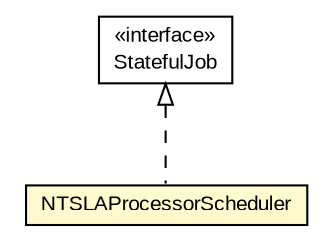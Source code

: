 #!/usr/local/bin/dot
#
# Class diagram 
# Generated by UMLGraph version R5_6-24-gf6e263 (http://www.umlgraph.org/)
#

digraph G {
	edge [fontname="arial",fontsize=10,labelfontname="arial",labelfontsize=10];
	node [fontname="arial",fontsize=10,shape=plaintext];
	nodesep=0.25;
	ranksep=0.5;
	// org.miloss.fgsms.auxsrv.NTSLAProcessorScheduler
	c807747 [label=<<table title="org.miloss.fgsms.auxsrv.NTSLAProcessorScheduler" border="0" cellborder="1" cellspacing="0" cellpadding="2" port="p" bgcolor="lemonChiffon" href="./NTSLAProcessorScheduler.html">
		<tr><td><table border="0" cellspacing="0" cellpadding="1">
<tr><td align="center" balign="center"> NTSLAProcessorScheduler </td></tr>
		</table></td></tr>
		</table>>, URL="./NTSLAProcessorScheduler.html", fontname="arial", fontcolor="black", fontsize=10.0];
	//org.miloss.fgsms.auxsrv.NTSLAProcessorScheduler implements org.quartz.StatefulJob
	c807834:p -> c807747:p [dir=back,arrowtail=empty,style=dashed];
	// org.quartz.StatefulJob
	c807834 [label=<<table title="org.quartz.StatefulJob" border="0" cellborder="1" cellspacing="0" cellpadding="2" port="p" href="http://java.sun.com/j2se/1.4.2/docs/api/org/quartz/StatefulJob.html">
		<tr><td><table border="0" cellspacing="0" cellpadding="1">
<tr><td align="center" balign="center"> &#171;interface&#187; </td></tr>
<tr><td align="center" balign="center"> StatefulJob </td></tr>
		</table></td></tr>
		</table>>, URL="http://java.sun.com/j2se/1.4.2/docs/api/org/quartz/StatefulJob.html", fontname="arial", fontcolor="black", fontsize=10.0];
}

